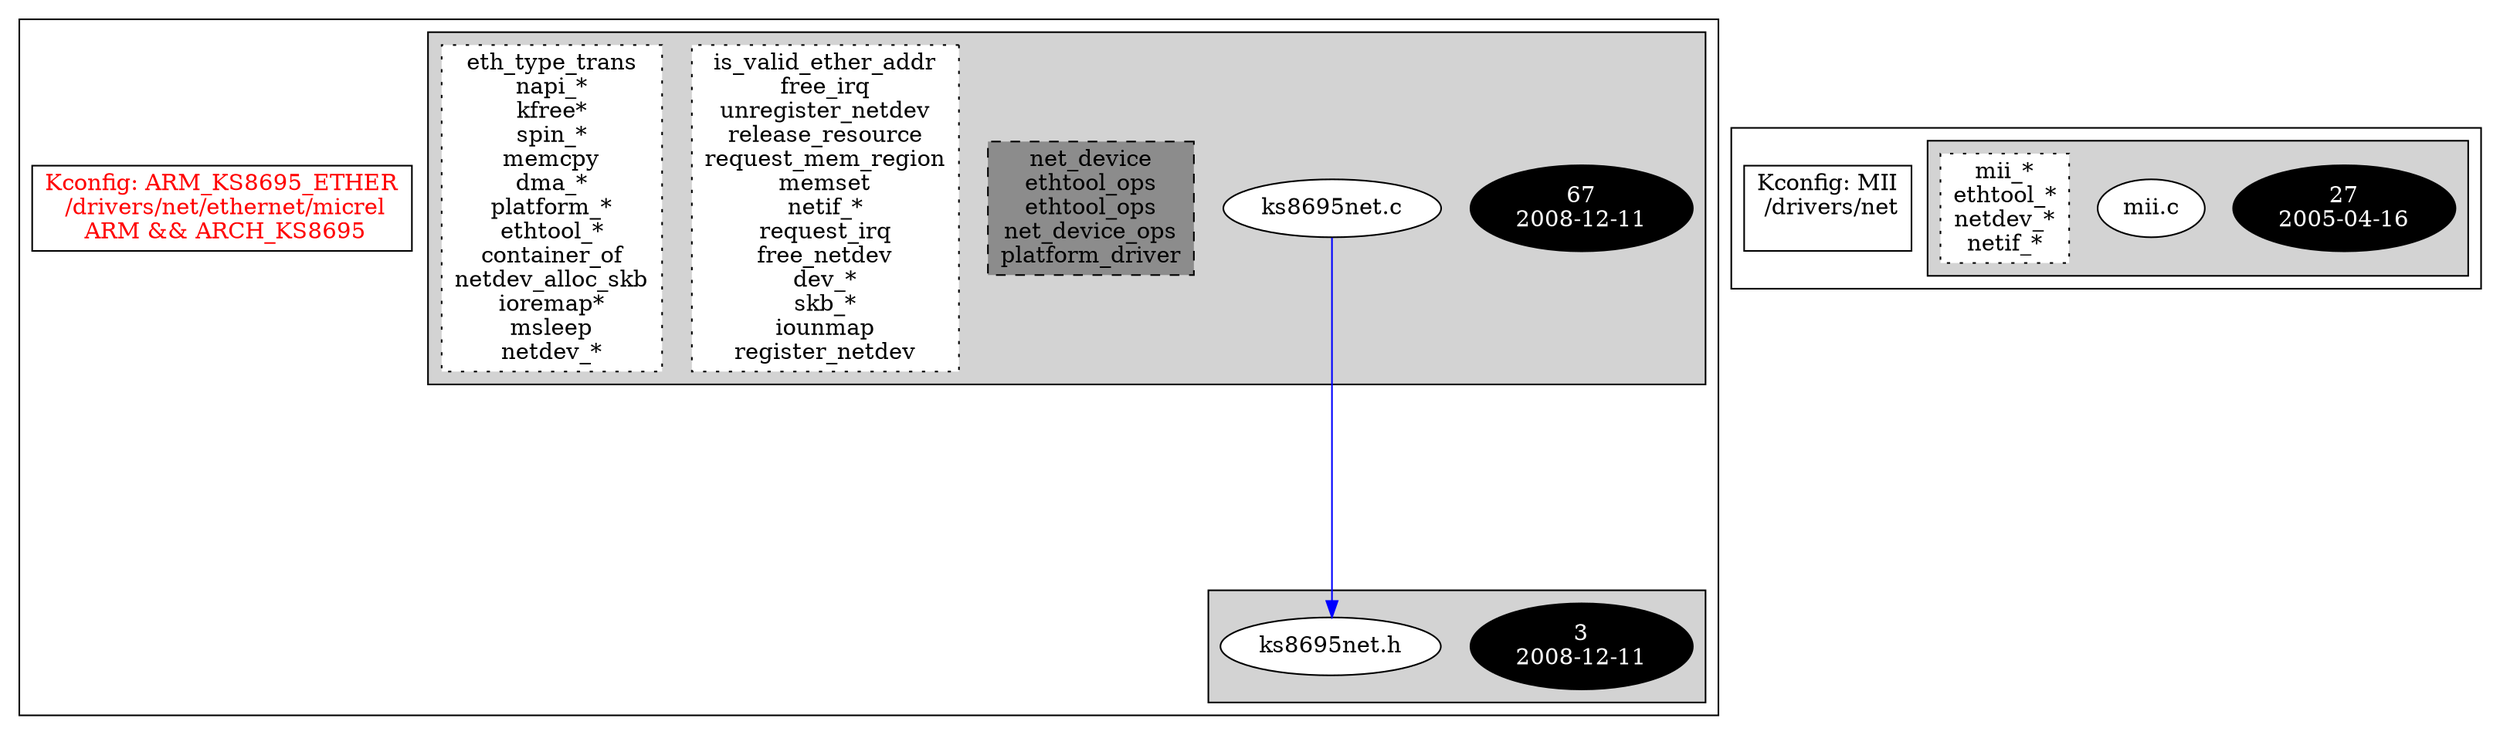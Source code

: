 digraph Driver {
	ranksep=2;
	splines=ortho;
	//Symbol: ARM_KS8695_ETHER
	subgraph "cluster_ARM_KS8695_ETHER"{
		subgraph "cluster_ks8695net.h" {
			style=filled
			"commit_ks8695net.h" [style=filled, fillcolor=black, fontcolor=white, label="3\n2008-12-11"];
			"ks8695net.h" [style=filled, fillcolor=white, fontcolor=black, label="ks8695net.h\n"];
		}
		subgraph "cluster_ks8695net.c" {
			style=filled
			"commit_ks8695net.c" [style=filled, fillcolor=black, fontcolor=white, label="67\n2008-12-11"];
			"ks8695net.c" [style=filled, fillcolor=white, fontcolor=black, label="ks8695net.c\n"];
			"structs-ks8695net.c" [style="filled,dashed" shape=box, fillcolor=grey55, fontcolor=black, label="net_device\nethtool_ops\nethtool_ops\nnet_device_ops\nplatform_driver\n"];
			"funccall2-ks8695net.c" [style="filled,dotted" shape=box, fillcolor=white, fontcolor=black, label="is_valid_ether_addr\nfree_irq\nunregister_netdev\nrelease_resource\nrequest_mem_region\nmemset\nnetif_*\nrequest_irq\nfree_netdev\ndev_*\nskb_*\niounmap\nregister_netdev\n"];
			"funccall1-ks8695net.c" [style="filled,dotted" shape=box, fillcolor=white, fontcolor=black, label="eth_type_trans\nnapi_*\nkfree*\nspin_*\nmemcpy\ndma_*\nplatform_*\nethtool_*\ncontainer_of\nnetdev_alloc_skb\nioremap*\nmsleep\nnetdev_*\n"];
		}
		"K:ARM_KS8695_ETHER" [label="Kconfig: ARM_KS8695_ETHER\n /drivers/net/ethernet/micrel\n  ARM && ARCH_KS8695 ", shape=box, fontcolor=red];
	}
	//Symbol: MII
	subgraph "cluster_MII"{
		subgraph "cluster_mii.c" {
			style=filled
			"commit_mii.c" [style=filled, fillcolor=black, fontcolor=white, label="27\n2005-04-16"];
			"mii.c" [style=filled, fillcolor=white, fontcolor=black, label="mii.c\n"];
			"funccall0-mii.c" [style="filled,dotted" shape=box, fillcolor=white, fontcolor=black, label="mii_*\nethtool_*\nnetdev_*\nnetif_*\n"];
		}
		"K:MII" [label="Kconfig: MII\n /drivers/net\n ", shape=box];
	}
"ks8695net.c" -> "ks8695net.h"[color=blue];
}
